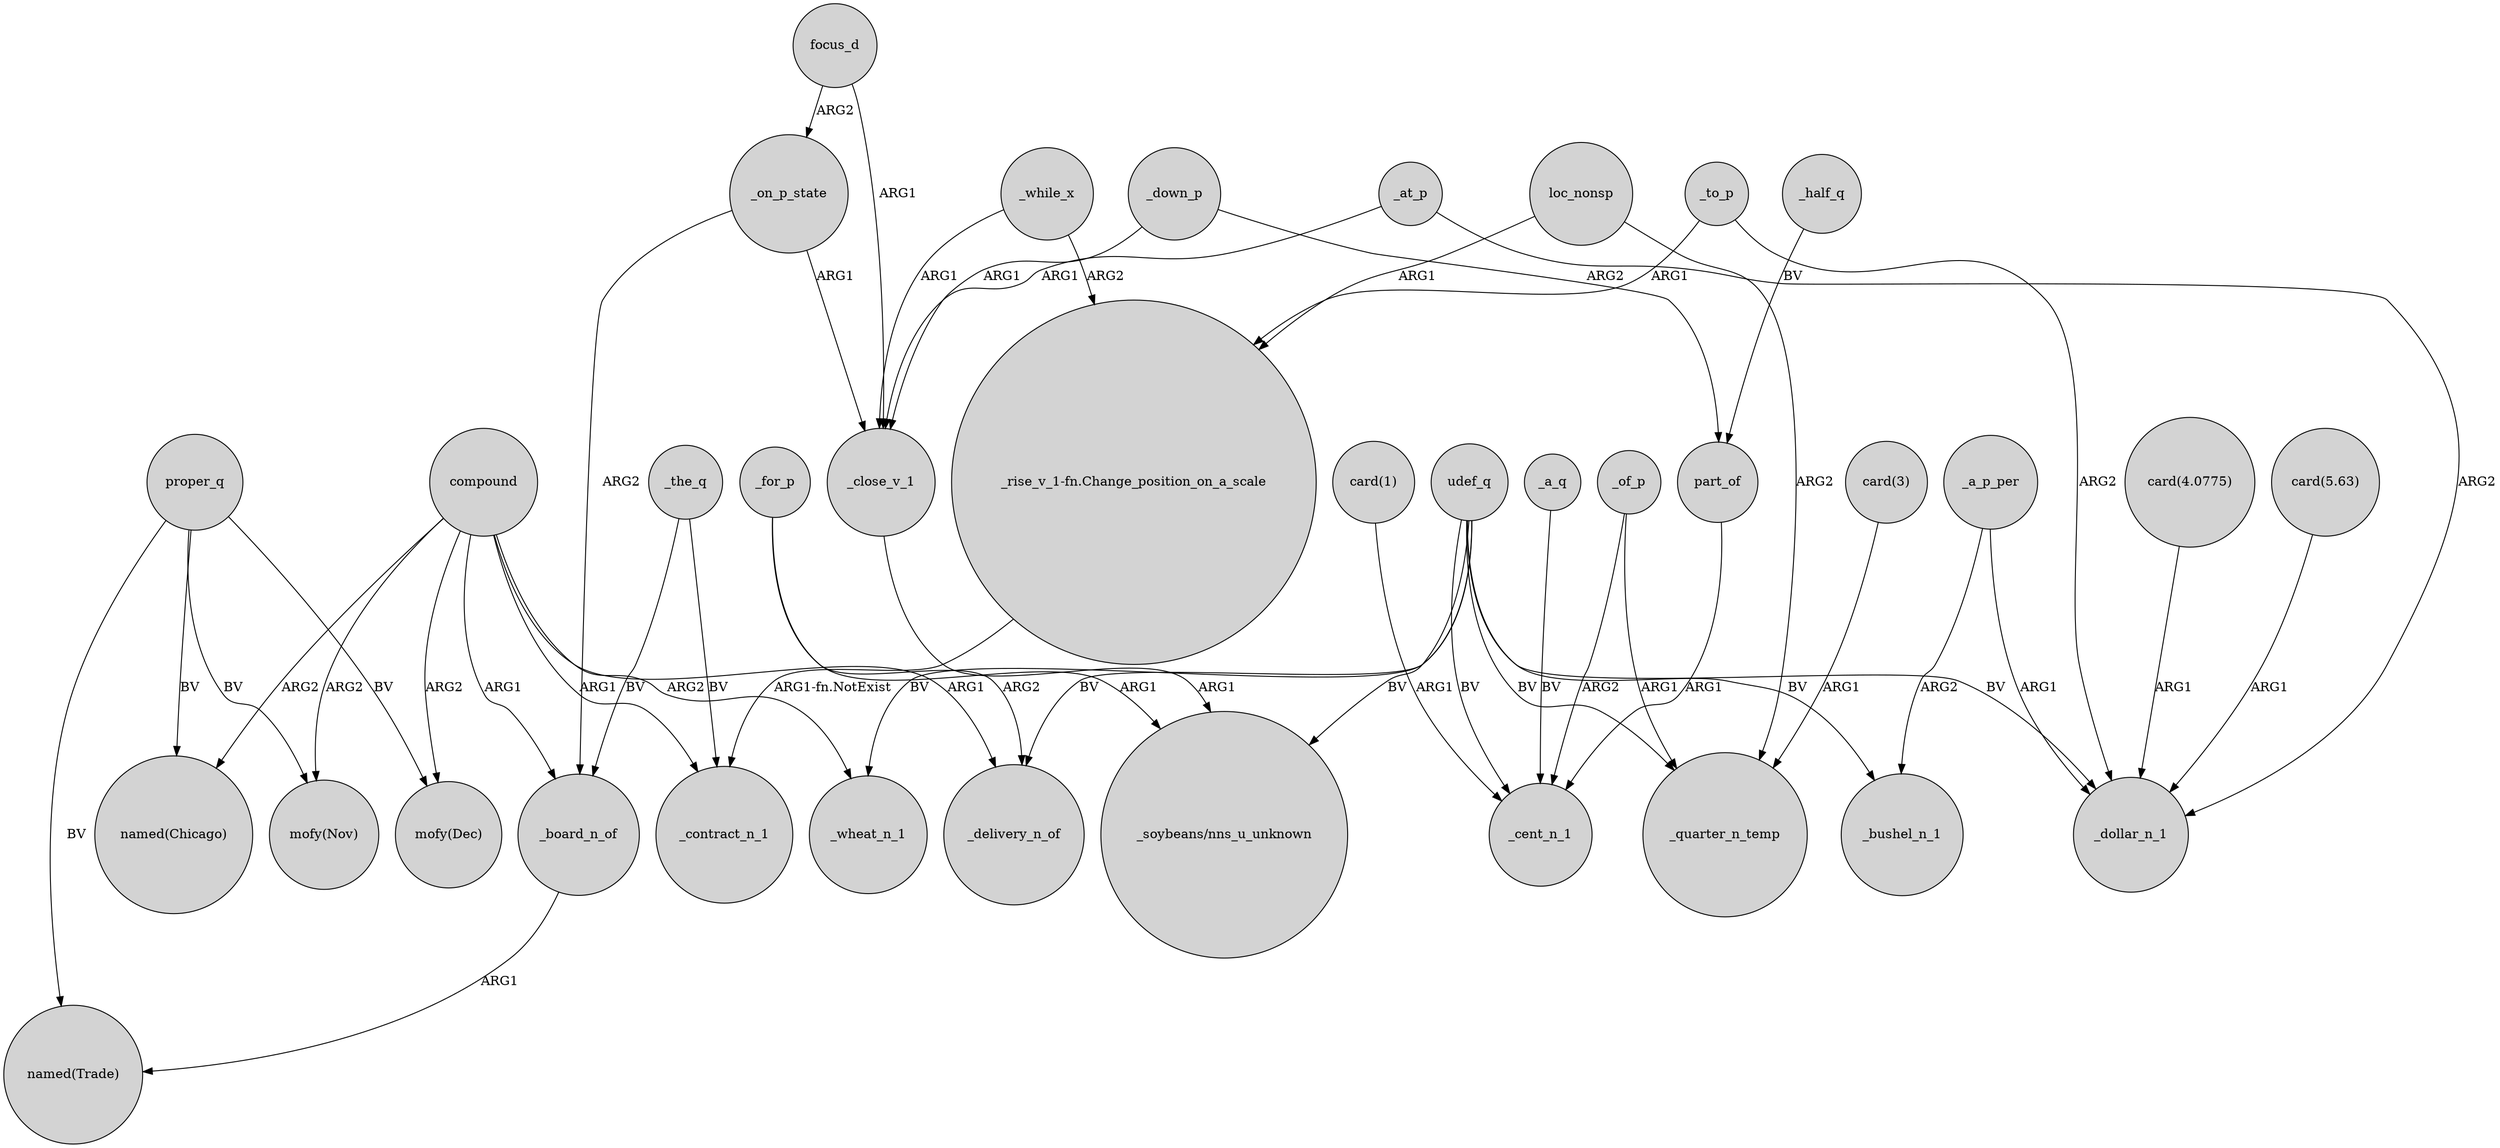 digraph {
	node [shape=circle style=filled]
	focus_d -> _close_v_1 [label=ARG1]
	_at_p -> _dollar_n_1 [label=ARG2]
	_to_p -> _dollar_n_1 [label=ARG2]
	"card(1)" -> _cent_n_1 [label=ARG1]
	focus_d -> _on_p_state [label=ARG2]
	compound -> _board_n_of [label=ARG1]
	_for_p -> "_soybeans/nns_u_unknown" [label=ARG1]
	udef_q -> _delivery_n_of [label=BV]
	_board_n_of -> "named(Trade)" [label=ARG1]
	_down_p -> part_of [label=ARG2]
	proper_q -> "mofy(Dec)" [label=BV]
	_a_q -> _cent_n_1 [label=BV]
	loc_nonsp -> _quarter_n_temp [label=ARG2]
	_at_p -> _close_v_1 [label=ARG1]
	proper_q -> "named(Trade)" [label=BV]
	proper_q -> "mofy(Nov)" [label=BV]
	_a_p_per -> _bushel_n_1 [label=ARG2]
	compound -> _contract_n_1 [label=ARG1]
	compound -> "named(Chicago)" [label=ARG2]
	udef_q -> _cent_n_1 [label=BV]
	_a_p_per -> _dollar_n_1 [label=ARG1]
	compound -> _wheat_n_1 [label=ARG2]
	"card(3)" -> _quarter_n_temp [label=ARG1]
	compound -> _delivery_n_of [label=ARG1]
	_down_p -> _close_v_1 [label=ARG1]
	_on_p_state -> _close_v_1 [label=ARG1]
	_the_q -> _contract_n_1 [label=BV]
	udef_q -> _bushel_n_1 [label=BV]
	_close_v_1 -> "_soybeans/nns_u_unknown" [label=ARG1]
	part_of -> _cent_n_1 [label=ARG1]
	"_rise_v_1-fn.Change_position_on_a_scale" -> _contract_n_1 [label="ARG1-fn.NotExist"]
	_the_q -> _board_n_of [label=BV]
	compound -> "mofy(Nov)" [label=ARG2]
	loc_nonsp -> "_rise_v_1-fn.Change_position_on_a_scale" [label=ARG1]
	_on_p_state -> _board_n_of [label=ARG2]
	_half_q -> part_of [label=BV]
	udef_q -> "_soybeans/nns_u_unknown" [label=BV]
	_for_p -> _delivery_n_of [label=ARG2]
	_while_x -> "_rise_v_1-fn.Change_position_on_a_scale" [label=ARG2]
	_of_p -> _cent_n_1 [label=ARG2]
	udef_q -> _wheat_n_1 [label=BV]
	"card(4.0775)" -> _dollar_n_1 [label=ARG1]
	_while_x -> _close_v_1 [label=ARG1]
	udef_q -> _quarter_n_temp [label=BV]
	_to_p -> "_rise_v_1-fn.Change_position_on_a_scale" [label=ARG1]
	"card(5.63)" -> _dollar_n_1 [label=ARG1]
	_of_p -> _quarter_n_temp [label=ARG1]
	proper_q -> "named(Chicago)" [label=BV]
	compound -> "mofy(Dec)" [label=ARG2]
	udef_q -> _dollar_n_1 [label=BV]
}
